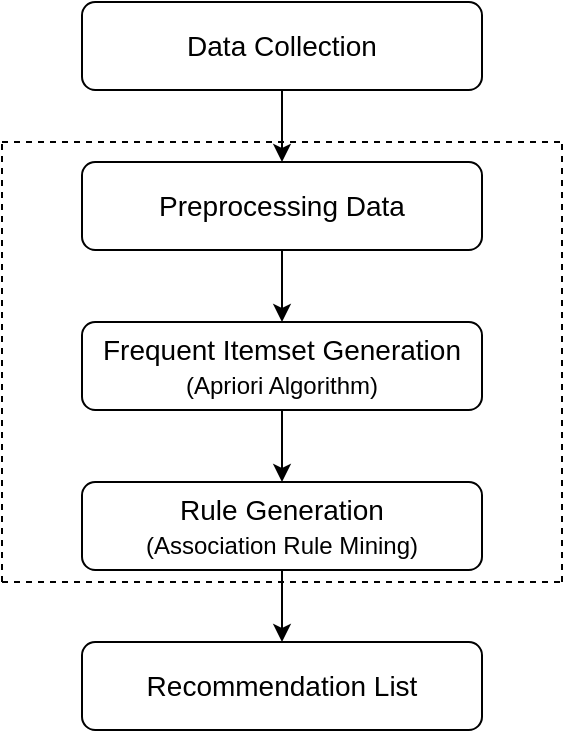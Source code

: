 <mxfile version="12.4.3" type="gitlab" pages="1">
  <diagram id="U1858BAQtpyqHoj_VeQT" name="Page-1">
    <mxGraphModel dx="1038" dy="556" grid="1" gridSize="10" guides="1" tooltips="1" connect="1" arrows="1" fold="1" page="1" pageScale="1" pageWidth="850" pageHeight="1100" math="0" shadow="0">
      <root>
        <mxCell id="0"/>
        <mxCell id="1" parent="0"/>
        <mxCell id="hOrVnxYCZcjOOdQy9KLi-1" value="" style="edgeStyle=orthogonalEdgeStyle;rounded=0;orthogonalLoop=1;jettySize=auto;html=1;" parent="1" source="hOrVnxYCZcjOOdQy9KLi-2" target="hOrVnxYCZcjOOdQy9KLi-4" edge="1">
          <mxGeometry relative="1" as="geometry"/>
        </mxCell>
        <mxCell id="hOrVnxYCZcjOOdQy9KLi-2" value="Data Collection" style="rounded=1;whiteSpace=wrap;html=1;gradientColor=none;fontSize=14;" parent="1" vertex="1">
          <mxGeometry x="80" y="40" width="200" height="44" as="geometry"/>
        </mxCell>
        <mxCell id="hOrVnxYCZcjOOdQy9KLi-3" value="" style="edgeStyle=orthogonalEdgeStyle;rounded=0;orthogonalLoop=1;jettySize=auto;html=1;" parent="1" source="hOrVnxYCZcjOOdQy9KLi-4" target="hOrVnxYCZcjOOdQy9KLi-6" edge="1">
          <mxGeometry relative="1" as="geometry"/>
        </mxCell>
        <mxCell id="hOrVnxYCZcjOOdQy9KLi-4" value="Preprocessing Data" style="rounded=1;whiteSpace=wrap;html=1;fontSize=14;" parent="1" vertex="1">
          <mxGeometry x="80" y="120" width="200" height="44" as="geometry"/>
        </mxCell>
        <mxCell id="hOrVnxYCZcjOOdQy9KLi-5" value="" style="edgeStyle=orthogonalEdgeStyle;rounded=0;orthogonalLoop=1;jettySize=auto;html=1;" parent="1" source="hOrVnxYCZcjOOdQy9KLi-6" target="hOrVnxYCZcjOOdQy9KLi-8" edge="1">
          <mxGeometry relative="1" as="geometry"/>
        </mxCell>
        <mxCell id="hOrVnxYCZcjOOdQy9KLi-6" value="Frequent Itemset Generation&lt;br&gt;&lt;font style=&quot;font-size: 12px&quot;&gt;(Apriori Algorithm)&lt;/font&gt;" style="rounded=1;whiteSpace=wrap;html=1;fontSize=14;" parent="1" vertex="1">
          <mxGeometry x="80" y="200" width="200" height="44" as="geometry"/>
        </mxCell>
        <mxCell id="hOrVnxYCZcjOOdQy9KLi-7" value="" style="edgeStyle=orthogonalEdgeStyle;rounded=0;orthogonalLoop=1;jettySize=auto;html=1;" parent="1" source="hOrVnxYCZcjOOdQy9KLi-8" target="hOrVnxYCZcjOOdQy9KLi-13" edge="1">
          <mxGeometry relative="1" as="geometry"/>
        </mxCell>
        <mxCell id="hOrVnxYCZcjOOdQy9KLi-8" value="Rule Generation&lt;br&gt;&lt;font style=&quot;font-size: 12px&quot;&gt;(Association Rule Mining)&lt;/font&gt;" style="rounded=1;whiteSpace=wrap;html=1;fontSize=14;" parent="1" vertex="1">
          <mxGeometry x="80" y="280" width="200" height="44" as="geometry"/>
        </mxCell>
        <mxCell id="hOrVnxYCZcjOOdQy9KLi-9" value="" style="endArrow=none;dashed=1;html=1;" parent="1" edge="1">
          <mxGeometry width="50" height="50" relative="1" as="geometry">
            <mxPoint x="40" y="110" as="sourcePoint"/>
            <mxPoint x="320" y="110" as="targetPoint"/>
          </mxGeometry>
        </mxCell>
        <mxCell id="hOrVnxYCZcjOOdQy9KLi-10" value="" style="endArrow=none;dashed=1;html=1;" parent="1" edge="1">
          <mxGeometry width="50" height="50" relative="1" as="geometry">
            <mxPoint x="40" y="330" as="sourcePoint"/>
            <mxPoint x="40" y="110" as="targetPoint"/>
            <Array as="points">
              <mxPoint x="40" y="220"/>
            </Array>
          </mxGeometry>
        </mxCell>
        <mxCell id="hOrVnxYCZcjOOdQy9KLi-11" value="" style="endArrow=none;dashed=1;html=1;" parent="1" edge="1">
          <mxGeometry width="50" height="50" relative="1" as="geometry">
            <mxPoint x="320" y="330" as="sourcePoint"/>
            <mxPoint x="320" y="110" as="targetPoint"/>
          </mxGeometry>
        </mxCell>
        <mxCell id="hOrVnxYCZcjOOdQy9KLi-12" value="" style="endArrow=none;dashed=1;html=1;" parent="1" edge="1">
          <mxGeometry width="50" height="50" relative="1" as="geometry">
            <mxPoint x="40" y="330" as="sourcePoint"/>
            <mxPoint x="320" y="330" as="targetPoint"/>
          </mxGeometry>
        </mxCell>
        <mxCell id="hOrVnxYCZcjOOdQy9KLi-13" value="Recommendation List" style="rounded=1;whiteSpace=wrap;html=1;fontSize=14;" parent="1" vertex="1">
          <mxGeometry x="80" y="360" width="200" height="44" as="geometry"/>
        </mxCell>
      </root>
    </mxGraphModel>
  </diagram>
</mxfile>
